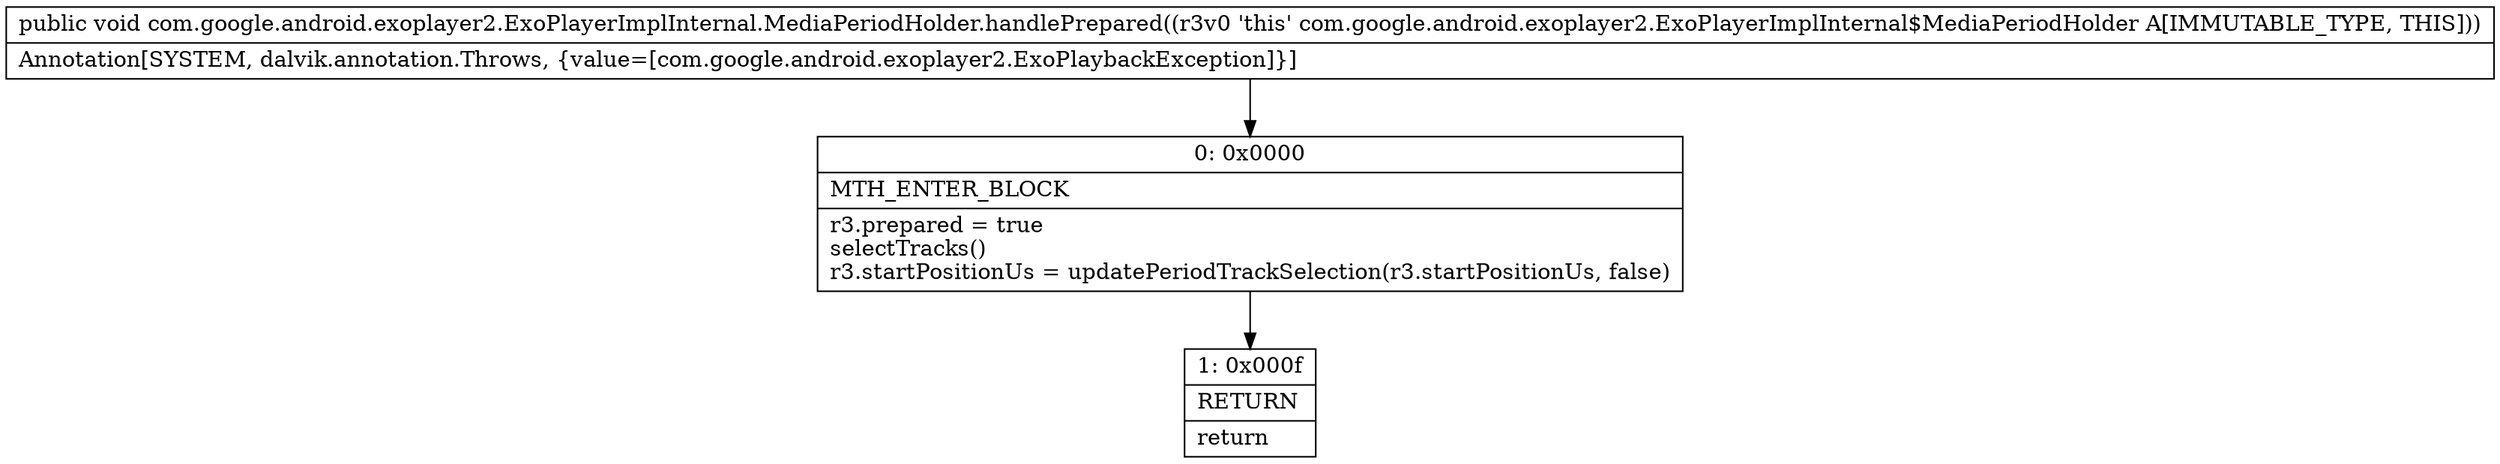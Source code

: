 digraph "CFG forcom.google.android.exoplayer2.ExoPlayerImplInternal.MediaPeriodHolder.handlePrepared()V" {
Node_0 [shape=record,label="{0\:\ 0x0000|MTH_ENTER_BLOCK\l|r3.prepared = true\lselectTracks()\lr3.startPositionUs = updatePeriodTrackSelection(r3.startPositionUs, false)\l}"];
Node_1 [shape=record,label="{1\:\ 0x000f|RETURN\l|return\l}"];
MethodNode[shape=record,label="{public void com.google.android.exoplayer2.ExoPlayerImplInternal.MediaPeriodHolder.handlePrepared((r3v0 'this' com.google.android.exoplayer2.ExoPlayerImplInternal$MediaPeriodHolder A[IMMUTABLE_TYPE, THIS]))  | Annotation[SYSTEM, dalvik.annotation.Throws, \{value=[com.google.android.exoplayer2.ExoPlaybackException]\}]\l}"];
MethodNode -> Node_0;
Node_0 -> Node_1;
}

